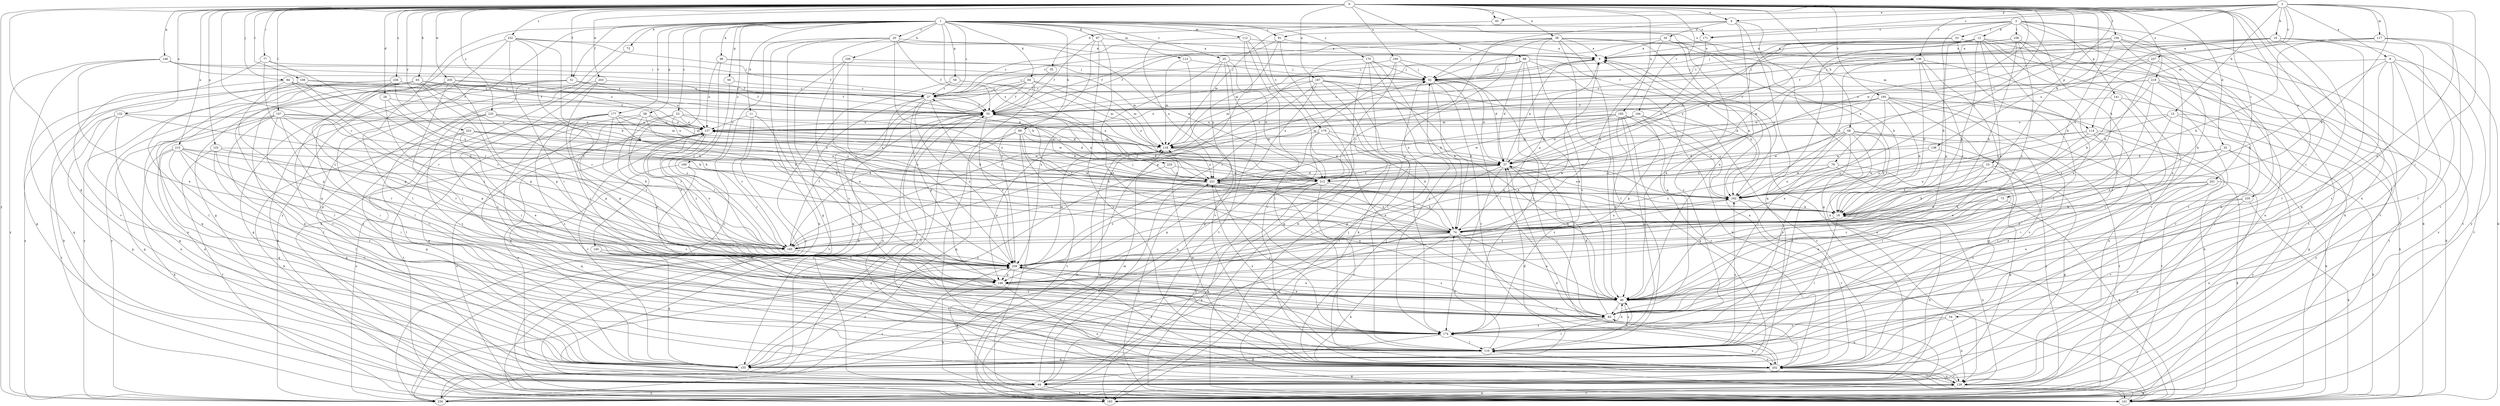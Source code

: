 strict digraph  {
0;
1;
2;
3;
4;
8;
9;
10;
11;
12;
15;
16;
18;
20;
23;
25;
27;
28;
33;
34;
35;
37;
38;
45;
46;
51;
53;
54;
55;
56;
58;
59;
64;
65;
68;
69;
72;
73;
74;
77;
79;
83;
84;
88;
91;
92;
94;
96;
97;
100;
101;
107;
108;
109;
110;
112;
113;
114;
117;
118;
125;
128;
132;
136;
137;
138;
140;
141;
146;
148;
155;
156;
165;
169;
170;
171;
174;
177;
179;
183;
185;
187;
190;
192;
194;
195;
201;
202;
203;
205;
212;
215;
219;
220;
221;
223;
225;
230;
232;
235;
236;
237;
239;
0 -> 4  [label=a];
0 -> 10  [label=b];
0 -> 28  [label=d];
0 -> 33  [label=d];
0 -> 38  [label=e];
0 -> 45  [label=e];
0 -> 51  [label=f];
0 -> 65  [label=h];
0 -> 68  [label=h];
0 -> 77  [label=i];
0 -> 79  [label=i];
0 -> 83  [label=i];
0 -> 84  [label=j];
0 -> 88  [label=j];
0 -> 107  [label=l];
0 -> 108  [label=l];
0 -> 125  [label=n];
0 -> 128  [label=n];
0 -> 132  [label=o];
0 -> 138  [label=p];
0 -> 148  [label=q];
0 -> 155  [label=q];
0 -> 156  [label=r];
0 -> 165  [label=r];
0 -> 185  [label=u];
0 -> 187  [label=u];
0 -> 190  [label=u];
0 -> 192  [label=u];
0 -> 194  [label=v];
0 -> 195  [label=v];
0 -> 201  [label=v];
0 -> 203  [label=w];
0 -> 205  [label=w];
0 -> 212  [label=w];
0 -> 215  [label=x];
0 -> 219  [label=x];
0 -> 223  [label=y];
0 -> 225  [label=y];
0 -> 230  [label=y];
0 -> 232  [label=z];
0 -> 235  [label=z];
0 -> 236  [label=z];
1 -> 11  [label=b];
1 -> 20  [label=c];
1 -> 23  [label=c];
1 -> 25  [label=c];
1 -> 27  [label=c];
1 -> 51  [label=f];
1 -> 56  [label=g];
1 -> 58  [label=g];
1 -> 59  [label=g];
1 -> 64  [label=g];
1 -> 69  [label=h];
1 -> 72  [label=h];
1 -> 91  [label=j];
1 -> 94  [label=k];
1 -> 96  [label=k];
1 -> 97  [label=k];
1 -> 100  [label=k];
1 -> 112  [label=m];
1 -> 113  [label=m];
1 -> 114  [label=m];
1 -> 136  [label=o];
1 -> 140  [label=p];
1 -> 155  [label=q];
1 -> 169  [label=s];
1 -> 170  [label=s];
1 -> 171  [label=s];
1 -> 177  [label=t];
1 -> 179  [label=t];
1 -> 220  [label=x];
1 -> 230  [label=y];
2 -> 12  [label=b];
2 -> 53  [label=f];
2 -> 73  [label=h];
2 -> 91  [label=j];
2 -> 101  [label=k];
2 -> 109  [label=l];
2 -> 128  [label=n];
2 -> 141  [label=p];
2 -> 146  [label=p];
2 -> 171  [label=s];
2 -> 183  [label=t];
3 -> 4  [label=a];
3 -> 8  [label=a];
3 -> 15  [label=b];
3 -> 16  [label=b];
3 -> 45  [label=e];
3 -> 46  [label=e];
3 -> 74  [label=h];
3 -> 83  [label=i];
3 -> 114  [label=m];
3 -> 117  [label=m];
3 -> 136  [label=o];
3 -> 171  [label=s];
3 -> 221  [label=x];
3 -> 237  [label=z];
4 -> 34  [label=d];
4 -> 35  [label=d];
4 -> 46  [label=e];
4 -> 64  [label=g];
4 -> 155  [label=q];
4 -> 165  [label=r];
8 -> 54  [label=f];
8 -> 74  [label=h];
8 -> 83  [label=i];
8 -> 92  [label=j];
8 -> 174  [label=s];
8 -> 183  [label=t];
8 -> 230  [label=y];
9 -> 92  [label=j];
9 -> 137  [label=o];
10 -> 18  [label=b];
10 -> 64  [label=g];
10 -> 74  [label=h];
10 -> 101  [label=k];
10 -> 192  [label=u];
10 -> 212  [label=w];
11 -> 101  [label=k];
11 -> 137  [label=o];
11 -> 165  [label=r];
11 -> 174  [label=s];
11 -> 221  [label=x];
12 -> 9  [label=a];
12 -> 18  [label=b];
12 -> 37  [label=d];
12 -> 46  [label=e];
12 -> 74  [label=h];
12 -> 92  [label=j];
12 -> 101  [label=k];
12 -> 192  [label=u];
12 -> 202  [label=v];
12 -> 230  [label=y];
12 -> 239  [label=z];
15 -> 64  [label=g];
15 -> 137  [label=o];
15 -> 192  [label=u];
15 -> 230  [label=y];
15 -> 239  [label=z];
16 -> 9  [label=a];
16 -> 55  [label=f];
16 -> 101  [label=k];
16 -> 110  [label=l];
16 -> 137  [label=o];
16 -> 155  [label=q];
16 -> 192  [label=u];
16 -> 230  [label=y];
18 -> 74  [label=h];
18 -> 110  [label=l];
18 -> 128  [label=n];
18 -> 137  [label=o];
18 -> 239  [label=z];
20 -> 9  [label=a];
20 -> 18  [label=b];
20 -> 55  [label=f];
20 -> 64  [label=g];
20 -> 101  [label=k];
20 -> 212  [label=w];
20 -> 230  [label=y];
20 -> 239  [label=z];
23 -> 37  [label=d];
23 -> 46  [label=e];
23 -> 137  [label=o];
23 -> 155  [label=q];
23 -> 212  [label=w];
23 -> 239  [label=z];
25 -> 64  [label=g];
25 -> 92  [label=j];
25 -> 183  [label=t];
25 -> 212  [label=w];
25 -> 221  [label=x];
25 -> 239  [label=z];
27 -> 55  [label=f];
27 -> 74  [label=h];
27 -> 128  [label=n];
27 -> 146  [label=p];
27 -> 183  [label=t];
27 -> 239  [label=z];
28 -> 55  [label=f];
28 -> 74  [label=h];
28 -> 239  [label=z];
33 -> 37  [label=d];
33 -> 46  [label=e];
33 -> 101  [label=k];
33 -> 192  [label=u];
33 -> 230  [label=y];
34 -> 9  [label=a];
34 -> 27  [label=c];
34 -> 46  [label=e];
34 -> 74  [label=h];
34 -> 128  [label=n];
34 -> 174  [label=s];
35 -> 55  [label=f];
37 -> 9  [label=a];
37 -> 83  [label=i];
37 -> 146  [label=p];
37 -> 165  [label=r];
37 -> 174  [label=s];
37 -> 192  [label=u];
37 -> 221  [label=x];
38 -> 9  [label=a];
38 -> 18  [label=b];
38 -> 46  [label=e];
38 -> 55  [label=f];
38 -> 92  [label=j];
38 -> 110  [label=l];
38 -> 174  [label=s];
38 -> 192  [label=u];
38 -> 239  [label=z];
45 -> 118  [label=m];
46 -> 83  [label=i];
46 -> 174  [label=s];
46 -> 239  [label=z];
51 -> 27  [label=c];
51 -> 55  [label=f];
51 -> 64  [label=g];
51 -> 110  [label=l];
51 -> 137  [label=o];
51 -> 202  [label=v];
53 -> 9  [label=a];
53 -> 110  [label=l];
53 -> 183  [label=t];
53 -> 221  [label=x];
54 -> 128  [label=n];
54 -> 155  [label=q];
54 -> 174  [label=s];
55 -> 137  [label=o];
55 -> 221  [label=x];
55 -> 230  [label=y];
55 -> 239  [label=z];
56 -> 27  [label=c];
56 -> 239  [label=z];
58 -> 118  [label=m];
58 -> 137  [label=o];
58 -> 146  [label=p];
58 -> 155  [label=q];
58 -> 165  [label=r];
58 -> 192  [label=u];
59 -> 27  [label=c];
59 -> 118  [label=m];
59 -> 221  [label=x];
59 -> 230  [label=y];
64 -> 18  [label=b];
64 -> 92  [label=j];
64 -> 118  [label=m];
64 -> 137  [label=o];
64 -> 183  [label=t];
64 -> 230  [label=y];
65 -> 27  [label=c];
65 -> 37  [label=d];
65 -> 128  [label=n];
65 -> 146  [label=p];
65 -> 155  [label=q];
65 -> 165  [label=r];
65 -> 202  [label=v];
65 -> 230  [label=y];
68 -> 18  [label=b];
68 -> 83  [label=i];
68 -> 110  [label=l];
68 -> 118  [label=m];
68 -> 174  [label=s];
68 -> 183  [label=t];
68 -> 212  [label=w];
68 -> 230  [label=y];
68 -> 239  [label=z];
69 -> 37  [label=d];
69 -> 74  [label=h];
69 -> 101  [label=k];
69 -> 118  [label=m];
69 -> 155  [label=q];
69 -> 165  [label=r];
69 -> 183  [label=t];
72 -> 101  [label=k];
73 -> 18  [label=b];
73 -> 46  [label=e];
73 -> 101  [label=k];
73 -> 239  [label=z];
74 -> 9  [label=a];
74 -> 46  [label=e];
74 -> 55  [label=f];
74 -> 101  [label=k];
74 -> 128  [label=n];
74 -> 155  [label=q];
74 -> 165  [label=r];
74 -> 192  [label=u];
74 -> 221  [label=x];
77 -> 92  [label=j];
77 -> 165  [label=r];
77 -> 202  [label=v];
77 -> 239  [label=z];
79 -> 64  [label=g];
79 -> 83  [label=i];
79 -> 192  [label=u];
79 -> 212  [label=w];
79 -> 221  [label=x];
83 -> 9  [label=a];
83 -> 37  [label=d];
83 -> 110  [label=l];
83 -> 174  [label=s];
83 -> 239  [label=z];
84 -> 27  [label=c];
84 -> 55  [label=f];
84 -> 64  [label=g];
84 -> 146  [label=p];
84 -> 165  [label=r];
84 -> 192  [label=u];
88 -> 37  [label=d];
88 -> 46  [label=e];
88 -> 55  [label=f];
88 -> 92  [label=j];
88 -> 101  [label=k];
88 -> 165  [label=r];
88 -> 174  [label=s];
88 -> 192  [label=u];
91 -> 9  [label=a];
91 -> 55  [label=f];
91 -> 101  [label=k];
91 -> 118  [label=m];
92 -> 27  [label=c];
92 -> 37  [label=d];
92 -> 74  [label=h];
92 -> 83  [label=i];
92 -> 202  [label=v];
94 -> 27  [label=c];
94 -> 55  [label=f];
94 -> 101  [label=k];
94 -> 118  [label=m];
94 -> 155  [label=q];
94 -> 202  [label=v];
94 -> 221  [label=x];
96 -> 92  [label=j];
96 -> 118  [label=m];
96 -> 137  [label=o];
96 -> 165  [label=r];
97 -> 9  [label=a];
97 -> 46  [label=e];
97 -> 55  [label=f];
97 -> 202  [label=v];
97 -> 239  [label=z];
100 -> 46  [label=e];
100 -> 92  [label=j];
100 -> 174  [label=s];
100 -> 239  [label=z];
101 -> 9  [label=a];
101 -> 92  [label=j];
101 -> 110  [label=l];
101 -> 137  [label=o];
101 -> 221  [label=x];
107 -> 18  [label=b];
107 -> 64  [label=g];
107 -> 83  [label=i];
107 -> 110  [label=l];
107 -> 118  [label=m];
107 -> 128  [label=n];
107 -> 137  [label=o];
107 -> 146  [label=p];
107 -> 174  [label=s];
108 -> 27  [label=c];
108 -> 55  [label=f];
108 -> 101  [label=k];
108 -> 110  [label=l];
108 -> 165  [label=r];
109 -> 9  [label=a];
109 -> 37  [label=d];
109 -> 74  [label=h];
109 -> 92  [label=j];
109 -> 110  [label=l];
109 -> 202  [label=v];
109 -> 212  [label=w];
109 -> 239  [label=z];
110 -> 46  [label=e];
110 -> 74  [label=h];
110 -> 155  [label=q];
110 -> 192  [label=u];
110 -> 202  [label=v];
110 -> 221  [label=x];
112 -> 9  [label=a];
112 -> 110  [label=l];
112 -> 146  [label=p];
112 -> 202  [label=v];
112 -> 221  [label=x];
113 -> 92  [label=j];
113 -> 118  [label=m];
113 -> 202  [label=v];
114 -> 46  [label=e];
114 -> 101  [label=k];
114 -> 110  [label=l];
114 -> 118  [label=m];
114 -> 183  [label=t];
114 -> 212  [label=w];
117 -> 9  [label=a];
117 -> 18  [label=b];
117 -> 55  [label=f];
117 -> 110  [label=l];
117 -> 202  [label=v];
117 -> 230  [label=y];
118 -> 37  [label=d];
118 -> 146  [label=p];
118 -> 221  [label=x];
125 -> 37  [label=d];
125 -> 155  [label=q];
125 -> 165  [label=r];
125 -> 174  [label=s];
125 -> 183  [label=t];
128 -> 55  [label=f];
128 -> 101  [label=k];
128 -> 183  [label=t];
128 -> 202  [label=v];
132 -> 18  [label=b];
132 -> 64  [label=g];
132 -> 128  [label=n];
132 -> 137  [label=o];
132 -> 155  [label=q];
132 -> 183  [label=t];
136 -> 18  [label=b];
136 -> 46  [label=e];
136 -> 83  [label=i];
136 -> 92  [label=j];
136 -> 165  [label=r];
136 -> 192  [label=u];
136 -> 212  [label=w];
137 -> 118  [label=m];
137 -> 165  [label=r];
137 -> 202  [label=v];
137 -> 212  [label=w];
137 -> 239  [label=z];
138 -> 37  [label=d];
138 -> 83  [label=i];
138 -> 192  [label=u];
140 -> 155  [label=q];
140 -> 174  [label=s];
140 -> 202  [label=v];
140 -> 239  [label=z];
141 -> 55  [label=f];
141 -> 83  [label=i];
141 -> 101  [label=k];
141 -> 165  [label=r];
146 -> 9  [label=a];
146 -> 46  [label=e];
146 -> 101  [label=k];
146 -> 110  [label=l];
146 -> 128  [label=n];
148 -> 46  [label=e];
148 -> 55  [label=f];
148 -> 64  [label=g];
148 -> 92  [label=j];
148 -> 137  [label=o];
148 -> 230  [label=y];
155 -> 37  [label=d];
155 -> 55  [label=f];
155 -> 239  [label=z];
156 -> 9  [label=a];
156 -> 18  [label=b];
156 -> 27  [label=c];
156 -> 46  [label=e];
156 -> 128  [label=n];
156 -> 183  [label=t];
156 -> 221  [label=x];
165 -> 55  [label=f];
165 -> 92  [label=j];
165 -> 239  [label=z];
169 -> 155  [label=q];
169 -> 165  [label=r];
169 -> 174  [label=s];
169 -> 212  [label=w];
170 -> 74  [label=h];
170 -> 92  [label=j];
170 -> 101  [label=k];
170 -> 110  [label=l];
170 -> 174  [label=s];
170 -> 183  [label=t];
171 -> 27  [label=c];
171 -> 221  [label=x];
174 -> 46  [label=e];
174 -> 64  [label=g];
174 -> 110  [label=l];
177 -> 74  [label=h];
177 -> 110  [label=l];
177 -> 137  [label=o];
177 -> 146  [label=p];
177 -> 174  [label=s];
177 -> 183  [label=t];
177 -> 221  [label=x];
177 -> 239  [label=z];
179 -> 46  [label=e];
179 -> 74  [label=h];
179 -> 118  [label=m];
179 -> 155  [label=q];
179 -> 192  [label=u];
179 -> 212  [label=w];
183 -> 118  [label=m];
183 -> 128  [label=n];
185 -> 46  [label=e];
185 -> 118  [label=m];
185 -> 137  [label=o];
185 -> 155  [label=q];
185 -> 174  [label=s];
185 -> 192  [label=u];
185 -> 202  [label=v];
185 -> 212  [label=w];
187 -> 27  [label=c];
187 -> 46  [label=e];
187 -> 118  [label=m];
187 -> 165  [label=r];
187 -> 174  [label=s];
187 -> 183  [label=t];
187 -> 192  [label=u];
187 -> 221  [label=x];
190 -> 27  [label=c];
190 -> 37  [label=d];
190 -> 64  [label=g];
190 -> 92  [label=j];
190 -> 239  [label=z];
192 -> 18  [label=b];
192 -> 55  [label=f];
192 -> 202  [label=v];
192 -> 239  [label=z];
194 -> 37  [label=d];
194 -> 137  [label=o];
194 -> 146  [label=p];
194 -> 192  [label=u];
194 -> 202  [label=v];
194 -> 221  [label=x];
195 -> 18  [label=b];
195 -> 37  [label=d];
195 -> 46  [label=e];
195 -> 55  [label=f];
195 -> 64  [label=g];
195 -> 101  [label=k];
195 -> 118  [label=m];
195 -> 128  [label=n];
195 -> 137  [label=o];
195 -> 202  [label=v];
201 -> 46  [label=e];
201 -> 74  [label=h];
201 -> 128  [label=n];
201 -> 174  [label=s];
201 -> 192  [label=u];
201 -> 202  [label=v];
202 -> 9  [label=a];
202 -> 64  [label=g];
202 -> 83  [label=i];
202 -> 92  [label=j];
202 -> 118  [label=m];
202 -> 128  [label=n];
202 -> 174  [label=s];
202 -> 239  [label=z];
203 -> 27  [label=c];
203 -> 83  [label=i];
203 -> 101  [label=k];
203 -> 174  [label=s];
205 -> 27  [label=c];
205 -> 55  [label=f];
205 -> 83  [label=i];
205 -> 110  [label=l];
205 -> 146  [label=p];
205 -> 155  [label=q];
205 -> 221  [label=x];
205 -> 230  [label=y];
212 -> 55  [label=f];
212 -> 74  [label=h];
212 -> 101  [label=k];
212 -> 146  [label=p];
212 -> 202  [label=v];
212 -> 230  [label=y];
212 -> 239  [label=z];
215 -> 18  [label=b];
215 -> 37  [label=d];
215 -> 83  [label=i];
215 -> 101  [label=k];
215 -> 110  [label=l];
215 -> 155  [label=q];
215 -> 165  [label=r];
215 -> 202  [label=v];
219 -> 18  [label=b];
219 -> 27  [label=c];
219 -> 55  [label=f];
219 -> 101  [label=k];
219 -> 183  [label=t];
219 -> 202  [label=v];
219 -> 239  [label=z];
220 -> 212  [label=w];
220 -> 221  [label=x];
220 -> 230  [label=y];
221 -> 27  [label=c];
221 -> 37  [label=d];
221 -> 46  [label=e];
221 -> 174  [label=s];
221 -> 183  [label=t];
221 -> 192  [label=u];
223 -> 46  [label=e];
223 -> 101  [label=k];
223 -> 118  [label=m];
223 -> 155  [label=q];
223 -> 212  [label=w];
223 -> 221  [label=x];
225 -> 74  [label=h];
225 -> 83  [label=i];
225 -> 110  [label=l];
225 -> 137  [label=o];
225 -> 174  [label=s];
225 -> 221  [label=x];
230 -> 37  [label=d];
230 -> 55  [label=f];
230 -> 118  [label=m];
230 -> 137  [label=o];
230 -> 239  [label=z];
232 -> 9  [label=a];
232 -> 18  [label=b];
232 -> 55  [label=f];
232 -> 64  [label=g];
232 -> 83  [label=i];
232 -> 110  [label=l];
232 -> 239  [label=z];
235 -> 18  [label=b];
235 -> 46  [label=e];
235 -> 64  [label=g];
235 -> 101  [label=k];
236 -> 27  [label=c];
236 -> 74  [label=h];
236 -> 146  [label=p];
236 -> 230  [label=y];
237 -> 18  [label=b];
237 -> 74  [label=h];
237 -> 92  [label=j];
237 -> 137  [label=o];
239 -> 46  [label=e];
239 -> 64  [label=g];
239 -> 118  [label=m];
239 -> 137  [label=o];
239 -> 146  [label=p];
}
